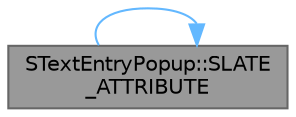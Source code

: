 digraph "STextEntryPopup::SLATE_ATTRIBUTE"
{
 // INTERACTIVE_SVG=YES
 // LATEX_PDF_SIZE
  bgcolor="transparent";
  edge [fontname=Helvetica,fontsize=10,labelfontname=Helvetica,labelfontsize=10];
  node [fontname=Helvetica,fontsize=10,shape=box,height=0.2,width=0.4];
  rankdir="LR";
  Node1 [id="Node000001",label="STextEntryPopup::SLATE\l_ATTRIBUTE",height=0.2,width=0.4,color="gray40", fillcolor="grey60", style="filled", fontcolor="black",tooltip="Hint text that appears when there is no text in the text box."];
  Node1 -> Node1 [id="edge1_Node000001_Node000001",color="steelblue1",style="solid",tooltip=" "];
}
